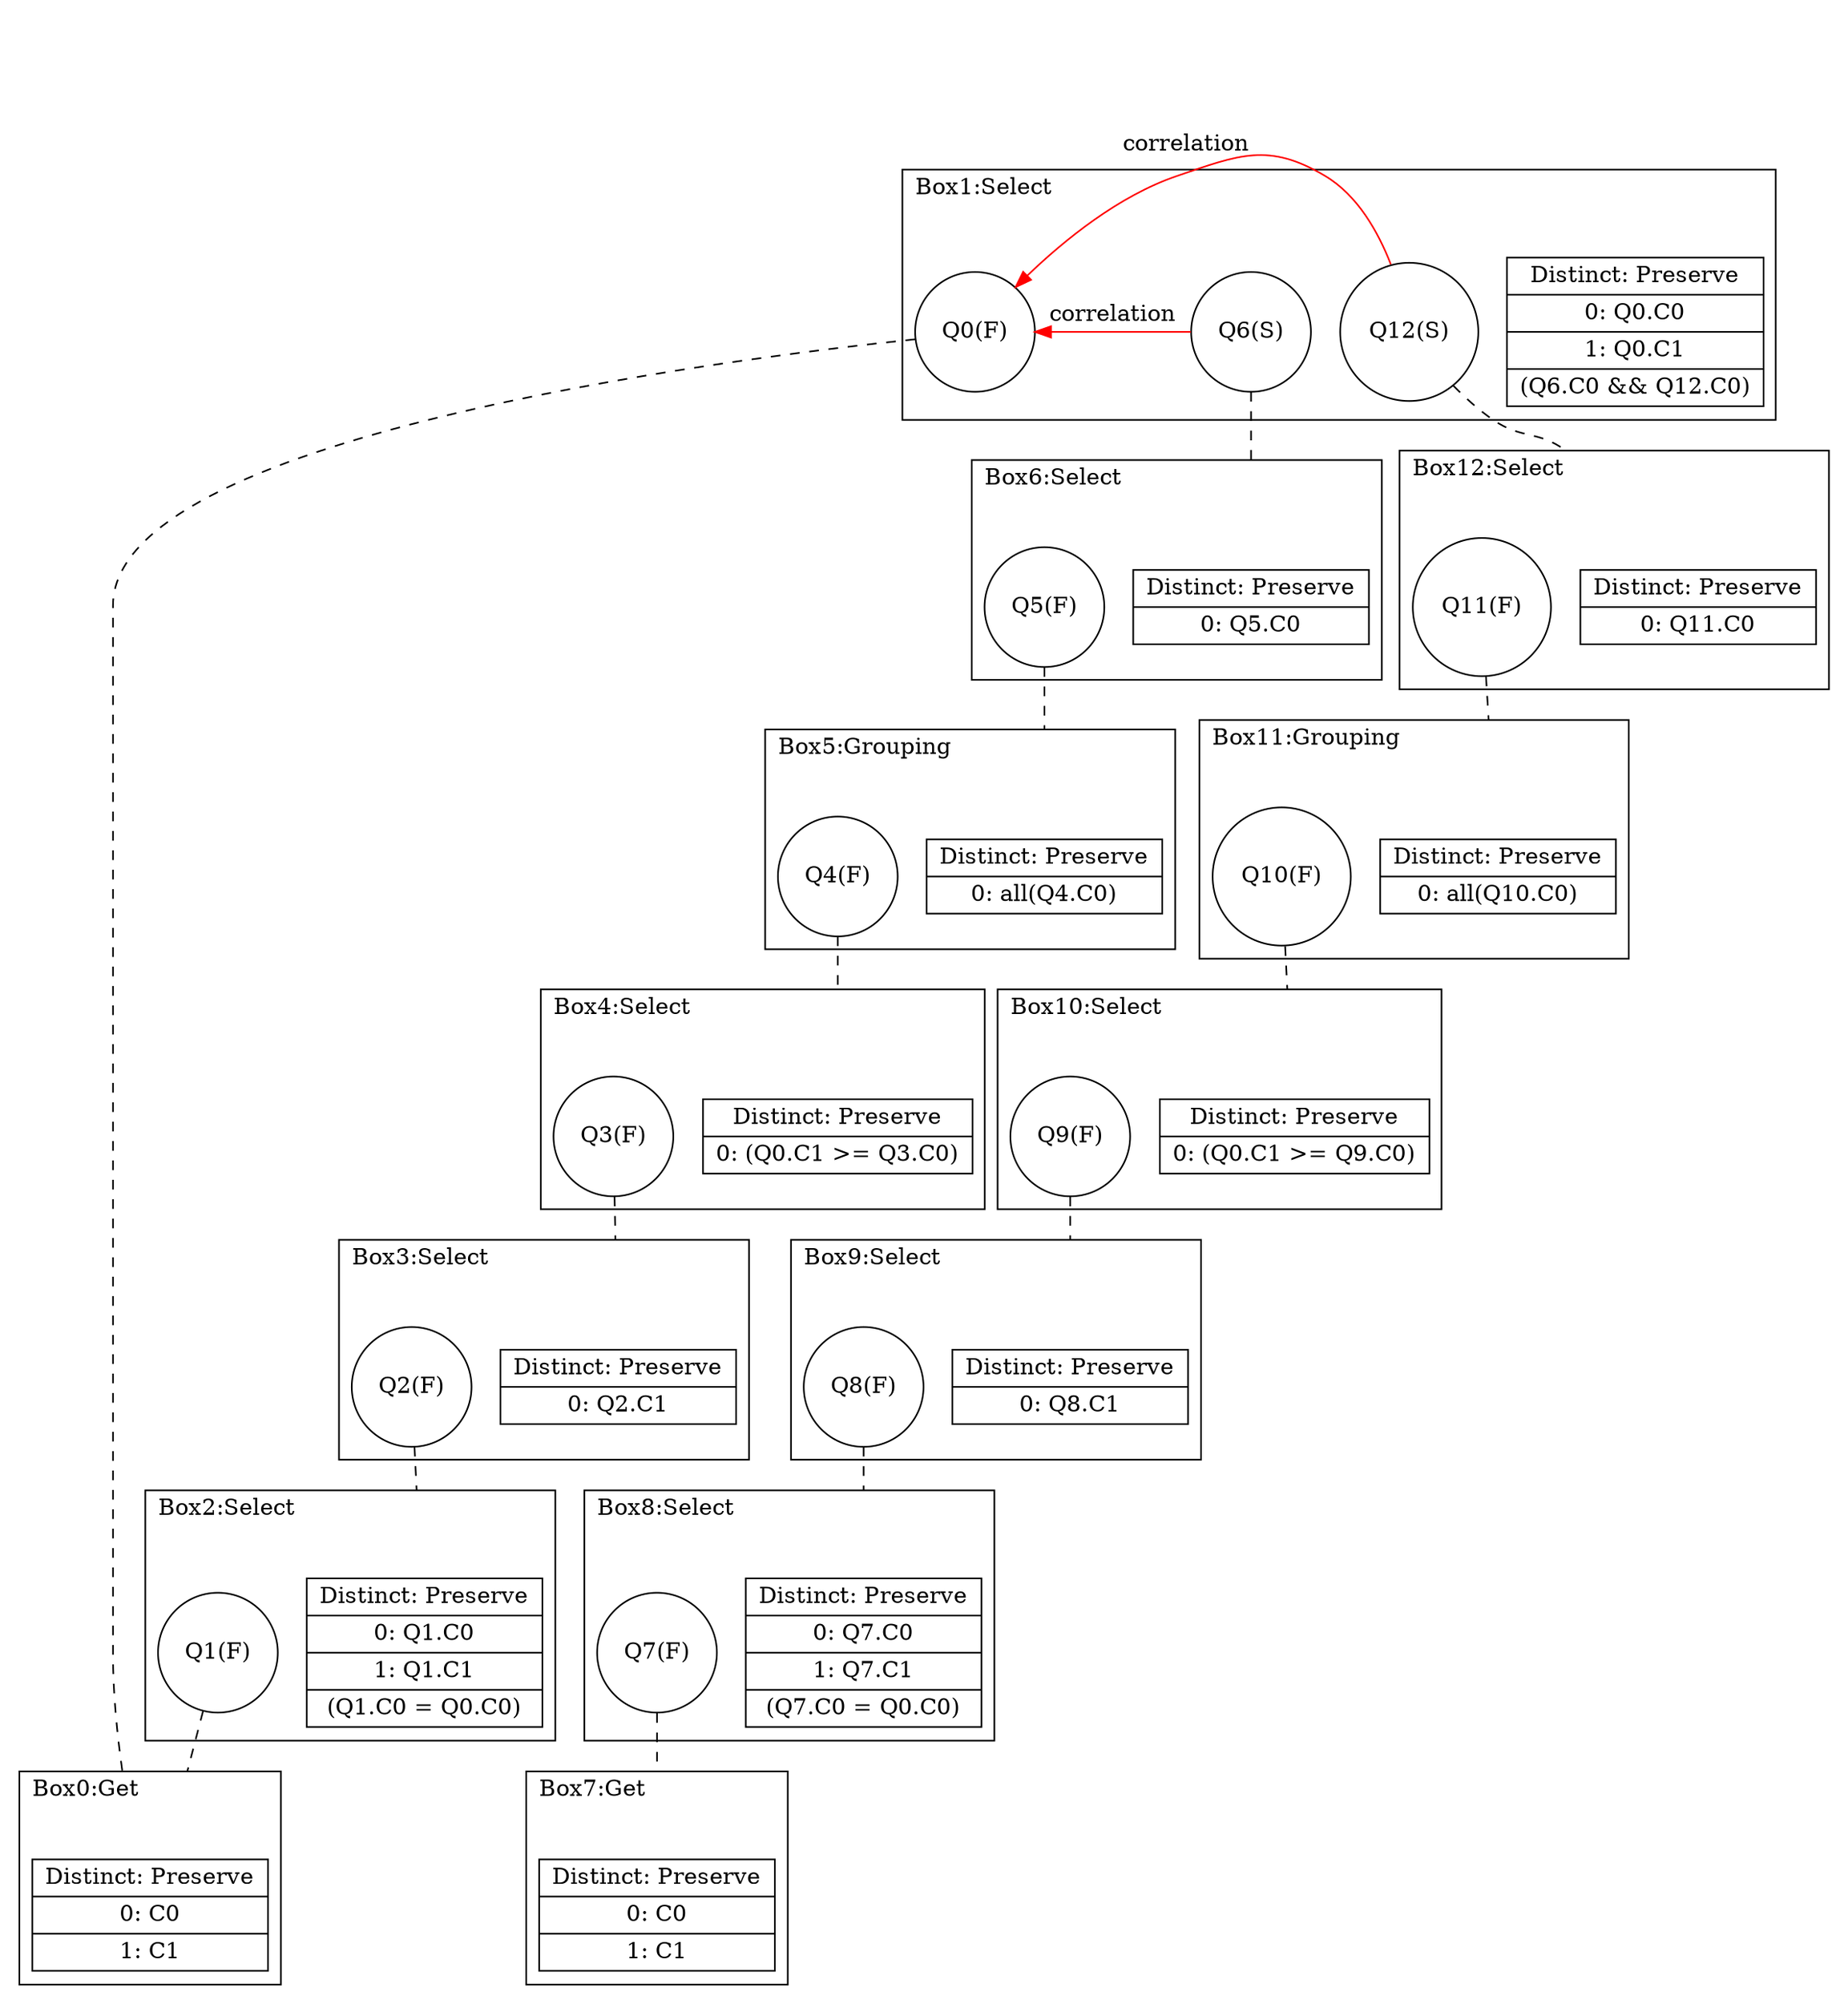 digraph G {
    compound = true
    labeljust = l
    label = ""
    node [ shape = box ]
    subgraph cluster1 {
        label = "Box1:Select"
        boxhead1 [ shape = record, label = "{ Distinct: Preserve| 0: Q0.C0| 1: Q0.C1| (Q6.C0 && Q12.C0) }" ]
        {
            rank = same
            node [ shape = circle ]
            Q0 [ label = "Q0(F)" ]
            Q6 [ label = "Q6(S)" ]
            Q12 [ label = "Q12(S)" ]
            Q6 -> Q0 [ label = "correlation", style = filled, color = red ]
            Q12 -> Q0 [ label = "correlation", style = filled, color = red ]
        }
    }
    subgraph cluster0 {
        label = "Box0:Get"
        boxhead0 [ shape = record, label = "{ Distinct: Preserve| 0: C0| 1: C1 }" ]
        {
            rank = same
        }
    }
    subgraph cluster6 {
        label = "Box6:Select"
        boxhead6 [ shape = record, label = "{ Distinct: Preserve| 0: Q5.C0 }" ]
        {
            rank = same
            node [ shape = circle ]
            Q5 [ label = "Q5(F)" ]
        }
    }
    subgraph cluster5 {
        label = "Box5:Grouping"
        boxhead5 [ shape = record, label = "{ Distinct: Preserve| 0: all(Q4.C0) }" ]
        {
            rank = same
            node [ shape = circle ]
            Q4 [ label = "Q4(F)" ]
        }
    }
    subgraph cluster4 {
        label = "Box4:Select"
        boxhead4 [ shape = record, label = "{ Distinct: Preserve| 0: (Q0.C1 \>= Q3.C0) }" ]
        {
            rank = same
            node [ shape = circle ]
            Q3 [ label = "Q3(F)" ]
        }
    }
    subgraph cluster3 {
        label = "Box3:Select"
        boxhead3 [ shape = record, label = "{ Distinct: Preserve| 0: Q2.C1 }" ]
        {
            rank = same
            node [ shape = circle ]
            Q2 [ label = "Q2(F)" ]
        }
    }
    subgraph cluster2 {
        label = "Box2:Select"
        boxhead2 [ shape = record, label = "{ Distinct: Preserve| 0: Q1.C0| 1: Q1.C1| (Q1.C0 = Q0.C0) }" ]
        {
            rank = same
            node [ shape = circle ]
            Q1 [ label = "Q1(F)" ]
        }
    }
    subgraph cluster12 {
        label = "Box12:Select"
        boxhead12 [ shape = record, label = "{ Distinct: Preserve| 0: Q11.C0 }" ]
        {
            rank = same
            node [ shape = circle ]
            Q11 [ label = "Q11(F)" ]
        }
    }
    subgraph cluster11 {
        label = "Box11:Grouping"
        boxhead11 [ shape = record, label = "{ Distinct: Preserve| 0: all(Q10.C0) }" ]
        {
            rank = same
            node [ shape = circle ]
            Q10 [ label = "Q10(F)" ]
        }
    }
    subgraph cluster10 {
        label = "Box10:Select"
        boxhead10 [ shape = record, label = "{ Distinct: Preserve| 0: (Q0.C1 \>= Q9.C0) }" ]
        {
            rank = same
            node [ shape = circle ]
            Q9 [ label = "Q9(F)" ]
        }
    }
    subgraph cluster9 {
        label = "Box9:Select"
        boxhead9 [ shape = record, label = "{ Distinct: Preserve| 0: Q8.C1 }" ]
        {
            rank = same
            node [ shape = circle ]
            Q8 [ label = "Q8(F)" ]
        }
    }
    subgraph cluster8 {
        label = "Box8:Select"
        boxhead8 [ shape = record, label = "{ Distinct: Preserve| 0: Q7.C0| 1: Q7.C1| (Q7.C0 = Q0.C0) }" ]
        {
            rank = same
            node [ shape = circle ]
            Q7 [ label = "Q7(F)" ]
        }
    }
    subgraph cluster7 {
        label = "Box7:Get"
        boxhead7 [ shape = record, label = "{ Distinct: Preserve| 0: C0| 1: C1 }" ]
        {
            rank = same
        }
    }
    edge [ arrowhead = none, style = dashed ]
    Q0 -> boxhead0 [ lhead = cluster0 ]
    Q6 -> boxhead6 [ lhead = cluster6 ]
    Q12 -> boxhead12 [ lhead = cluster12 ]
    Q5 -> boxhead5 [ lhead = cluster5 ]
    Q4 -> boxhead4 [ lhead = cluster4 ]
    Q3 -> boxhead3 [ lhead = cluster3 ]
    Q2 -> boxhead2 [ lhead = cluster2 ]
    Q1 -> boxhead0 [ lhead = cluster0 ]
    Q11 -> boxhead11 [ lhead = cluster11 ]
    Q10 -> boxhead10 [ lhead = cluster10 ]
    Q9 -> boxhead9 [ lhead = cluster9 ]
    Q8 -> boxhead8 [ lhead = cluster8 ]
    Q7 -> boxhead7 [ lhead = cluster7 ]
}
